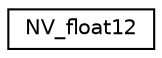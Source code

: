 digraph "Graphical Class Hierarchy"
{
 // LATEX_PDF_SIZE
  edge [fontname="Helvetica",fontsize="10",labelfontname="Helvetica",labelfontsize="10"];
  node [fontname="Helvetica",fontsize="10",shape=record];
  rankdir="LR";
  Node0 [label="NV_float12",height=0.2,width=0.4,color="black", fillcolor="white", style="filled",URL="$struct_n_v__float12.html",tooltip=" "];
}
